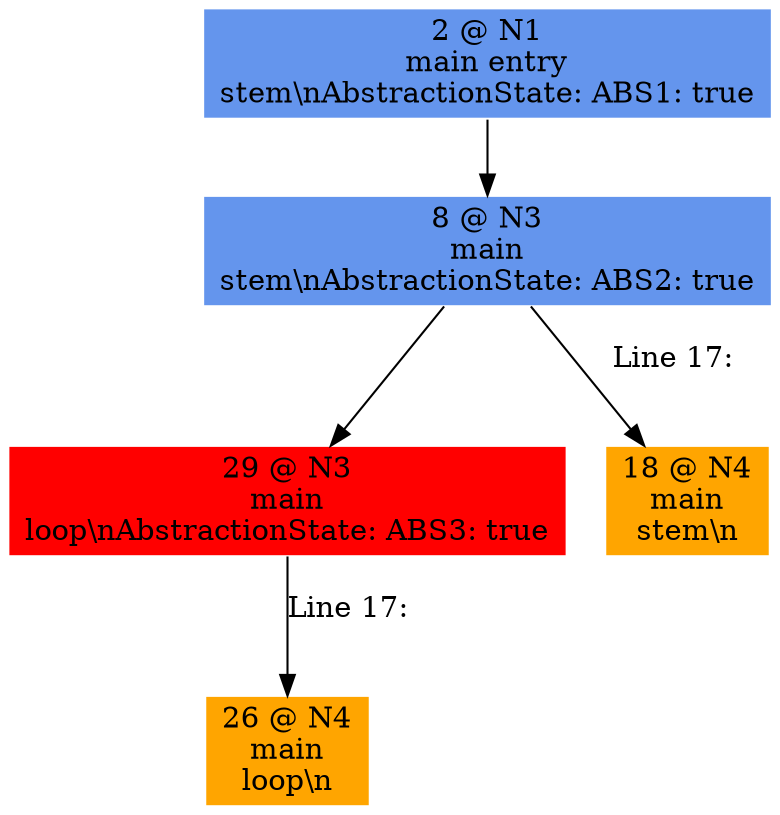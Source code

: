digraph ARG {
node [style="filled" shape="box" color="white"]
2 [fillcolor="cornflowerblue" label="2 @ N1\nmain entry\nstem\\nAbstractionState: ABS1: true\n" id="2"]
8 [fillcolor="cornflowerblue" label="8 @ N3\nmain\nstem\\nAbstractionState: ABS2: true\n" id="8"]
29 [fillcolor="red" label="29 @ N3\nmain\nloop\\nAbstractionState: ABS3: true\n" id="29"]
26 [fillcolor="orange" label="26 @ N4\nmain\nloop\\n" id="26"]
18 [fillcolor="orange" label="18 @ N4\nmain\nstem\\n" id="18"]
2 -> 8 []
8 -> 18 [label="Line 17: \l\l" id="8 -> 18"]
8 -> 29 []
29 -> 26 [label="Line 17: \l\l" id="29 -> 26"]
}
